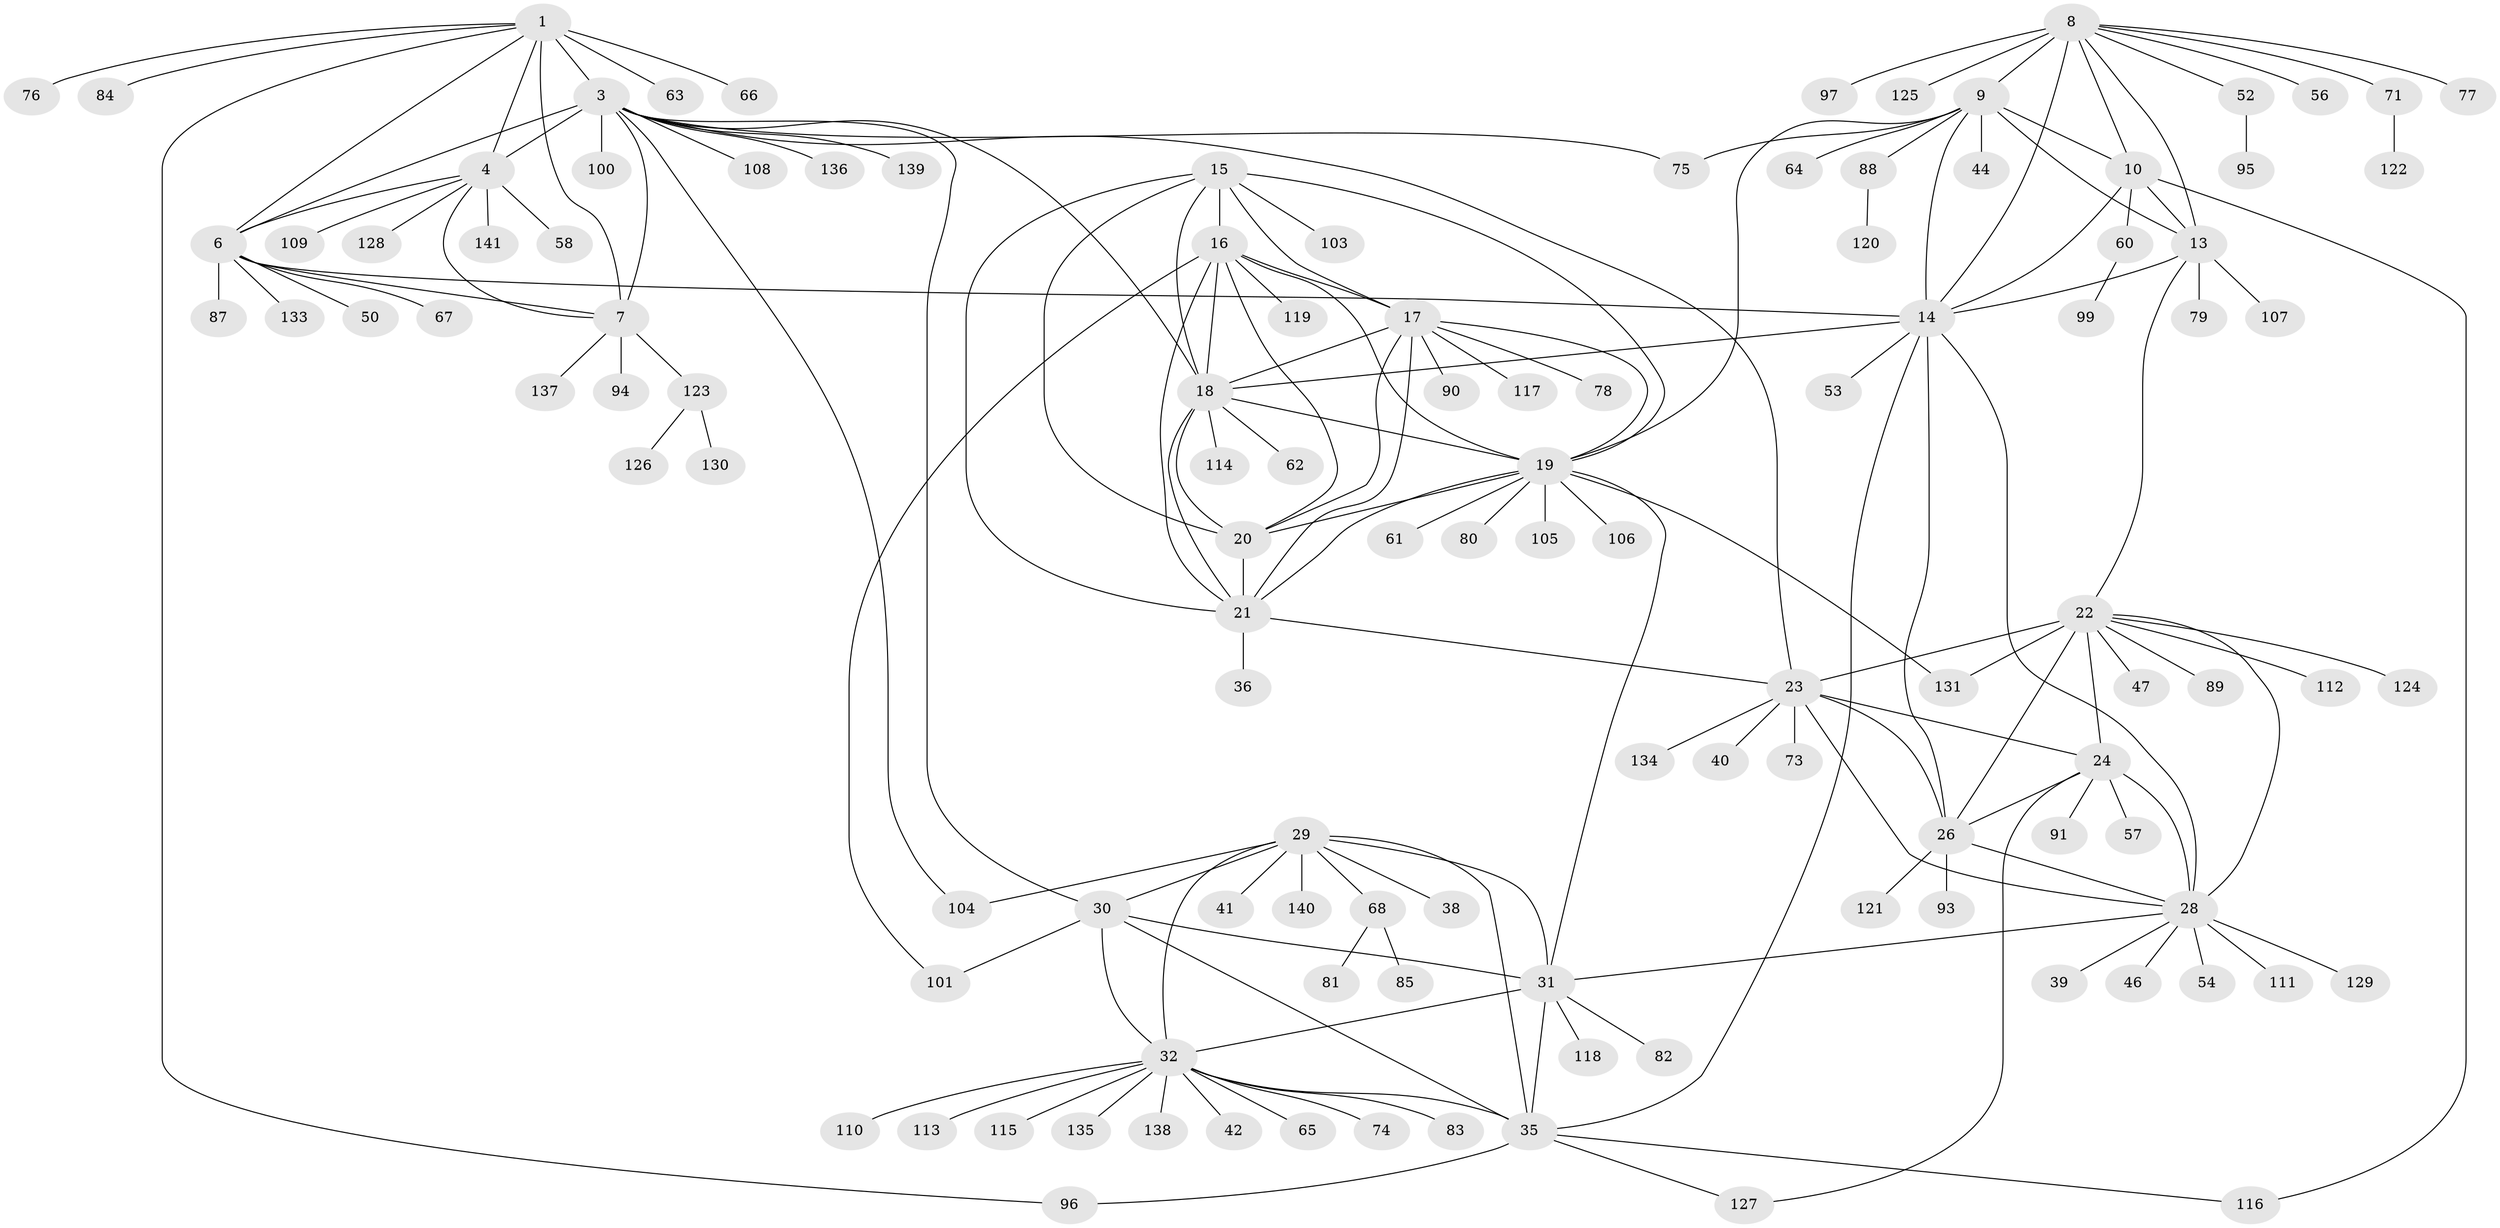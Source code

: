 // Generated by graph-tools (version 1.1) at 2025/52/02/27/25 19:52:22]
// undirected, 117 vertices, 171 edges
graph export_dot {
graph [start="1"]
  node [color=gray90,style=filled];
  1 [super="+2"];
  3 [super="+5"];
  4 [super="+48"];
  6 [super="+55"];
  7 [super="+72"];
  8 [super="+11"];
  9 [super="+12"];
  10 [super="+59"];
  13 [super="+92"];
  14;
  15 [super="+98"];
  16 [super="+51"];
  17 [super="+142"];
  18 [super="+43"];
  19 [super="+86"];
  20 [super="+45"];
  21;
  22 [super="+27"];
  23 [super="+25"];
  24 [super="+70"];
  26 [super="+132"];
  28 [super="+37"];
  29 [super="+49"];
  30;
  31 [super="+34"];
  32 [super="+33"];
  35 [super="+69"];
  36;
  38;
  39;
  40;
  41;
  42;
  44;
  46;
  47;
  50;
  52;
  53;
  54;
  56;
  57;
  58;
  60;
  61;
  62;
  63;
  64;
  65;
  66;
  67;
  68;
  71;
  73;
  74;
  75;
  76;
  77;
  78;
  79;
  80;
  81;
  82;
  83;
  84;
  85 [super="+102"];
  87;
  88;
  89;
  90;
  91;
  93;
  94;
  95;
  96;
  97;
  99;
  100;
  101;
  103;
  104;
  105;
  106;
  107;
  108;
  109;
  110;
  111;
  112;
  113;
  114;
  115;
  116;
  117;
  118;
  119;
  120;
  121;
  122;
  123;
  124;
  125;
  126;
  127;
  128;
  129;
  130;
  131;
  133;
  134;
  135;
  136;
  137;
  138;
  139;
  140;
  141;
  1 -- 3 [weight=4];
  1 -- 4 [weight=2];
  1 -- 6 [weight=2];
  1 -- 7 [weight=2];
  1 -- 76;
  1 -- 96;
  1 -- 66;
  1 -- 84;
  1 -- 63;
  3 -- 4 [weight=2];
  3 -- 6 [weight=2];
  3 -- 7 [weight=2];
  3 -- 23;
  3 -- 100;
  3 -- 104;
  3 -- 136;
  3 -- 75;
  3 -- 108;
  3 -- 139;
  3 -- 18;
  3 -- 30;
  4 -- 6;
  4 -- 7;
  4 -- 58;
  4 -- 109;
  4 -- 128;
  4 -- 141;
  6 -- 7;
  6 -- 14;
  6 -- 50;
  6 -- 87;
  6 -- 133;
  6 -- 67;
  7 -- 94;
  7 -- 137;
  7 -- 123;
  8 -- 9 [weight=4];
  8 -- 10 [weight=2];
  8 -- 13 [weight=2];
  8 -- 14 [weight=2];
  8 -- 52;
  8 -- 97;
  8 -- 71;
  8 -- 77;
  8 -- 56;
  8 -- 125;
  9 -- 10 [weight=2];
  9 -- 13 [weight=2];
  9 -- 14 [weight=2];
  9 -- 64;
  9 -- 75;
  9 -- 44;
  9 -- 19;
  9 -- 88;
  10 -- 13;
  10 -- 14;
  10 -- 60;
  10 -- 116;
  13 -- 14;
  13 -- 22;
  13 -- 79;
  13 -- 107;
  14 -- 18;
  14 -- 35;
  14 -- 53;
  14 -- 26;
  14 -- 28;
  15 -- 16;
  15 -- 17;
  15 -- 18;
  15 -- 19;
  15 -- 20;
  15 -- 21;
  15 -- 103;
  16 -- 17;
  16 -- 18;
  16 -- 19;
  16 -- 20;
  16 -- 21;
  16 -- 101;
  16 -- 119;
  17 -- 18;
  17 -- 19;
  17 -- 20;
  17 -- 21;
  17 -- 78;
  17 -- 90;
  17 -- 117;
  18 -- 19;
  18 -- 20;
  18 -- 21;
  18 -- 62;
  18 -- 114;
  19 -- 20;
  19 -- 21;
  19 -- 31;
  19 -- 61;
  19 -- 80;
  19 -- 105;
  19 -- 131;
  19 -- 106;
  20 -- 21;
  21 -- 36;
  21 -- 23;
  22 -- 23 [weight=4];
  22 -- 24 [weight=2];
  22 -- 26 [weight=2];
  22 -- 28 [weight=2];
  22 -- 47;
  22 -- 89;
  22 -- 112;
  22 -- 131;
  22 -- 124;
  23 -- 24 [weight=2];
  23 -- 26 [weight=2];
  23 -- 28 [weight=2];
  23 -- 40;
  23 -- 134;
  23 -- 73;
  24 -- 26;
  24 -- 28;
  24 -- 57;
  24 -- 91;
  24 -- 127;
  26 -- 28;
  26 -- 93;
  26 -- 121;
  28 -- 31;
  28 -- 39;
  28 -- 46;
  28 -- 54;
  28 -- 111;
  28 -- 129;
  29 -- 30;
  29 -- 31 [weight=2];
  29 -- 32 [weight=2];
  29 -- 35;
  29 -- 38;
  29 -- 41;
  29 -- 68;
  29 -- 104;
  29 -- 140;
  30 -- 31 [weight=2];
  30 -- 32 [weight=2];
  30 -- 35;
  30 -- 101;
  31 -- 32 [weight=4];
  31 -- 35 [weight=2];
  31 -- 82;
  31 -- 118;
  32 -- 35 [weight=2];
  32 -- 42;
  32 -- 65;
  32 -- 74;
  32 -- 83;
  32 -- 113;
  32 -- 115;
  32 -- 135;
  32 -- 138;
  32 -- 110;
  35 -- 96;
  35 -- 116;
  35 -- 127;
  52 -- 95;
  60 -- 99;
  68 -- 81;
  68 -- 85;
  71 -- 122;
  88 -- 120;
  123 -- 126;
  123 -- 130;
}
